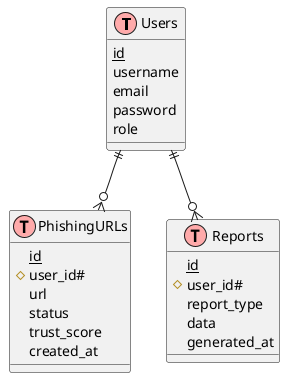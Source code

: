 @startuml Database Schema

!define table(x) class x << (T,#FFAAAA) >>
!define primary_key(x) <u>x</u>
!define foreign_key(x) #x#

table(Users) {
    primary_key(id)
    username
    email
    password
    role
}

table(PhishingURLs) {
    primary_key(id)
    foreign_key(user_id)
    url
    status
    trust_score
    created_at
}

table(Reports) {
    primary_key(id)
    foreign_key(user_id)
    report_type
    data
    generated_at
}

Users ||--o{ PhishingURLs
Users ||--o{ Reports

@enduml